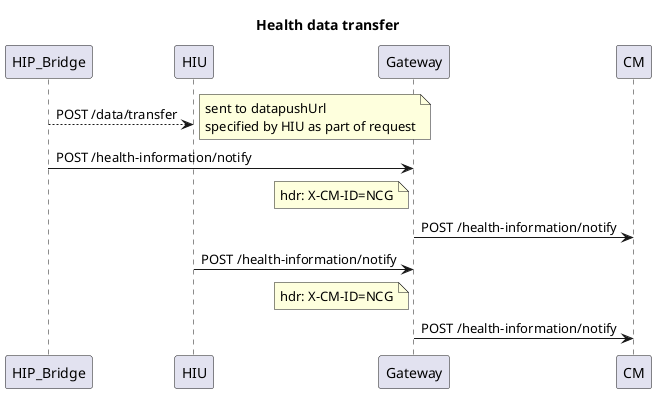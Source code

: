 @startuml

title Health data transfer

HIP_Bridge-->HIU: POST /data/transfer
note right
sent to datapushUrl
specified by HIU as part of request
end note

HIP_Bridge->Gateway:  POST /health-information/notify
note left of Gateway: hdr: X-CM-ID=NCG

Gateway->CM:  POST /health-information/notify


HIU->Gateway:  POST /health-information/notify
note left of Gateway: hdr: X-CM-ID=NCG

Gateway->CM:  POST /health-information/notify

@enduml